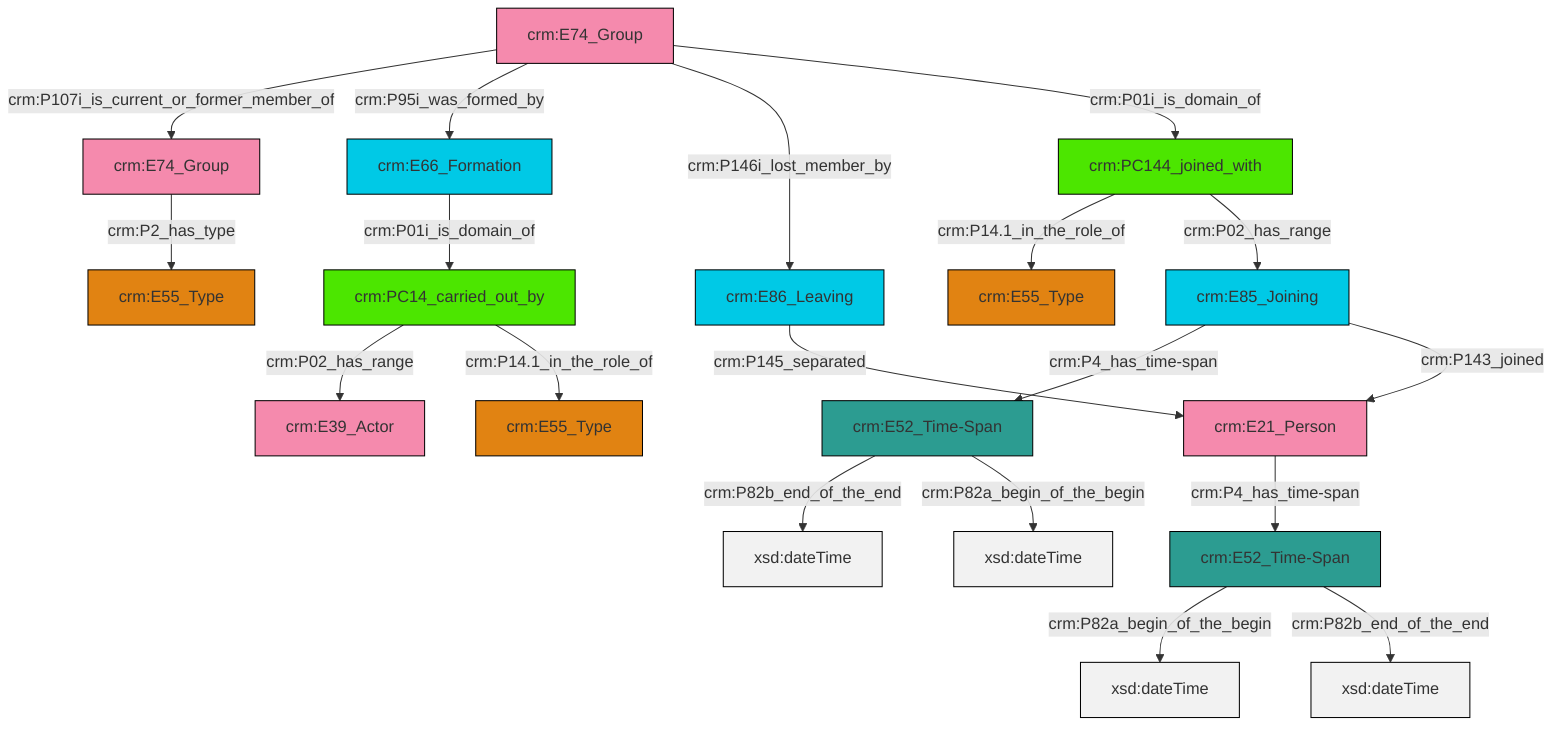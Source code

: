 graph TD
classDef Literal fill:#f2f2f2,stroke:#000000;
classDef CRM_Entity fill:#FFFFFF,stroke:#000000;
classDef Temporal_Entity fill:#00C9E6, stroke:#000000;
classDef Type fill:#E18312, stroke:#000000;
classDef Time-Span fill:#2C9C91, stroke:#000000;
classDef Appellation fill:#FFEB7F, stroke:#000000;
classDef Place fill:#008836, stroke:#000000;
classDef Persistent_Item fill:#B266B2, stroke:#000000;
classDef Conceptual_Object fill:#FFD700, stroke:#000000;
classDef Physical_Thing fill:#D2B48C, stroke:#000000;
classDef Actor fill:#f58aad, stroke:#000000;
classDef PC_Classes fill:#4ce600, stroke:#000000;
classDef Multi fill:#cccccc,stroke:#000000;

0["crm:E74_Group"]:::Actor -->|crm:P107i_is_current_or_former_member_of| 1["crm:E74_Group"]:::Actor
2["crm:E66_Formation"]:::Temporal_Entity -->|crm:P01i_is_domain_of| 3["crm:PC14_carried_out_by"]:::PC_Classes
5["crm:PC144_joined_with"]:::PC_Classes -->|crm:P14.1_in_the_role_of| 6["crm:E55_Type"]:::Type
7["crm:E52_Time-Span"]:::Time-Span -->|crm:P82a_begin_of_the_begin| 9[xsd:dateTime]:::Literal
12["crm:E52_Time-Span"]:::Time-Span -->|crm:P82b_end_of_the_end| 13[xsd:dateTime]:::Literal
7["crm:E52_Time-Span"]:::Time-Span -->|crm:P82b_end_of_the_end| 16[xsd:dateTime]:::Literal
17["crm:E85_Joining"]:::Temporal_Entity -->|crm:P4_has_time-span| 12["crm:E52_Time-Span"]:::Time-Span
14["crm:E21_Person"]:::Actor -->|crm:P4_has_time-span| 7["crm:E52_Time-Span"]:::Time-Span
0["crm:E74_Group"]:::Actor -->|crm:P95i_was_formed_by| 2["crm:E66_Formation"]:::Temporal_Entity
17["crm:E85_Joining"]:::Temporal_Entity -->|crm:P143_joined| 14["crm:E21_Person"]:::Actor
5["crm:PC144_joined_with"]:::PC_Classes -->|crm:P02_has_range| 17["crm:E85_Joining"]:::Temporal_Entity
3["crm:PC14_carried_out_by"]:::PC_Classes -->|crm:P02_has_range| 22["crm:E39_Actor"]:::Actor
28["crm:E86_Leaving"]:::Temporal_Entity -->|crm:P145_separated| 14["crm:E21_Person"]:::Actor
0["crm:E74_Group"]:::Actor -->|crm:P146i_lost_member_by| 28["crm:E86_Leaving"]:::Temporal_Entity
12["crm:E52_Time-Span"]:::Time-Span -->|crm:P82a_begin_of_the_begin| 33[xsd:dateTime]:::Literal
1["crm:E74_Group"]:::Actor -->|crm:P2_has_type| 19["crm:E55_Type"]:::Type
3["crm:PC14_carried_out_by"]:::PC_Classes -->|crm:P14.1_in_the_role_of| 10["crm:E55_Type"]:::Type
0["crm:E74_Group"]:::Actor -->|crm:P01i_is_domain_of| 5["crm:PC144_joined_with"]:::PC_Classes
